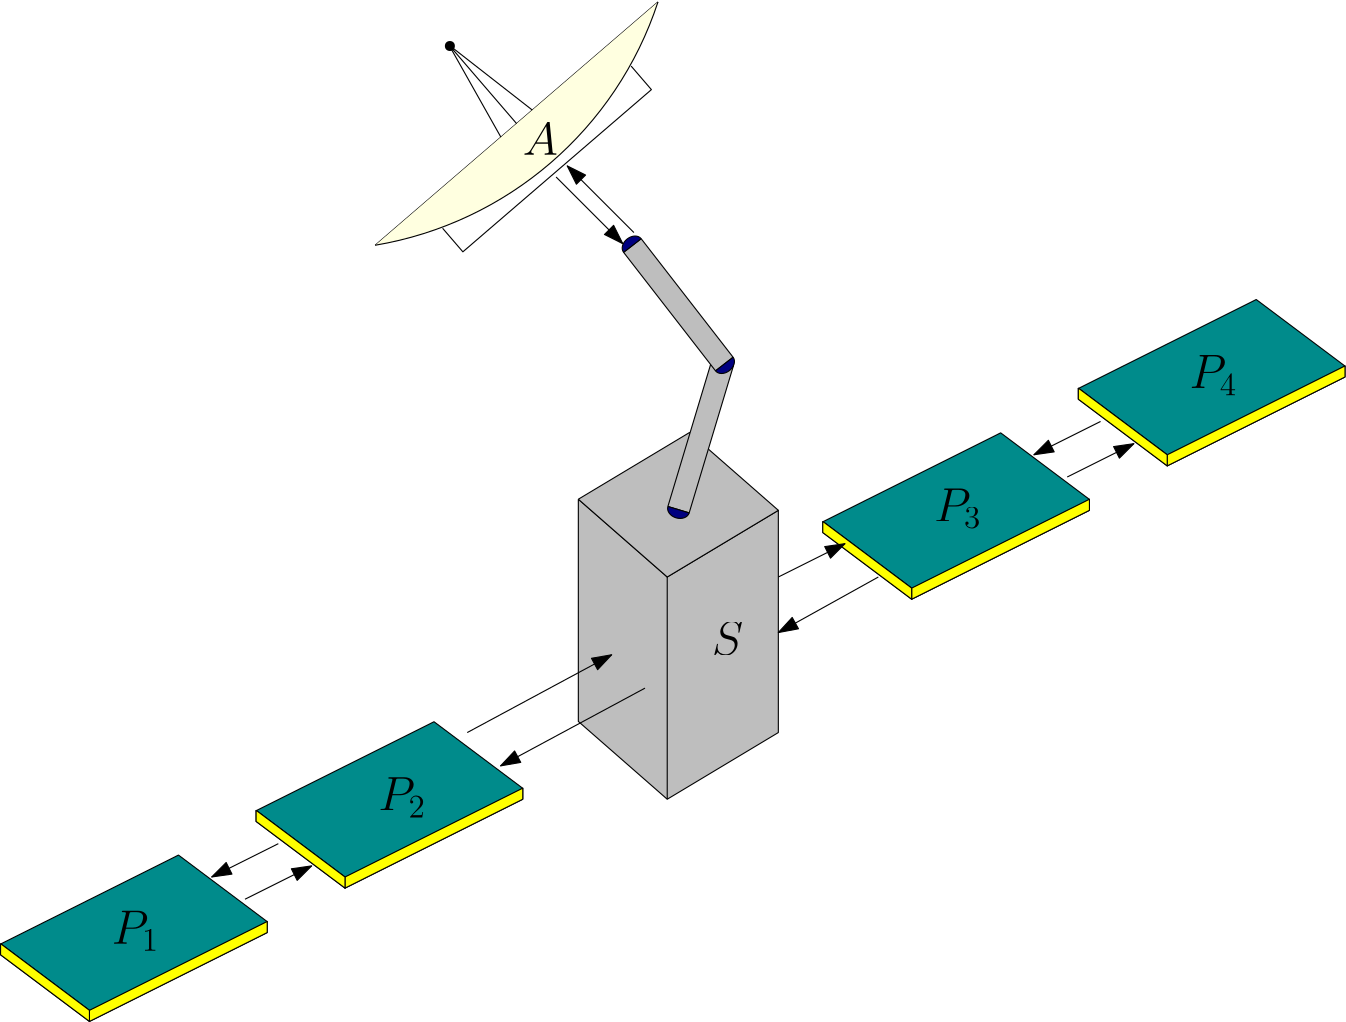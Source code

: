 <?xml version="1.0"?>
<!DOCTYPE ipe SYSTEM "ipe.dtd">
<ipe version="70212" creator="Ipe 7.2.13">
<info created="D:20211117162808" modified="D:20211117162808"/>
<ipestyle name="basic">
<symbol name="arrow/arc(spx)">
<path stroke="sym-stroke" fill="sym-stroke" pen="sym-pen">
0 0 m
-1 0.333 l
-1 -0.333 l
h
</path>
</symbol>
<symbol name="arrow/farc(spx)">
<path stroke="sym-stroke" fill="white" pen="sym-pen">
0 0 m
-1 0.333 l
-1 -0.333 l
h
</path>
</symbol>
<symbol name="arrow/ptarc(spx)">
<path stroke="sym-stroke" fill="sym-stroke" pen="sym-pen">
0 0 m
-1 0.333 l
-0.8 0 l
-1 -0.333 l
h
</path>
</symbol>
<symbol name="arrow/fptarc(spx)">
<path stroke="sym-stroke" fill="white" pen="sym-pen">
0 0 m
-1 0.333 l
-0.8 0 l
-1 -0.333 l
h
</path>
</symbol>
<symbol name="mark/circle(sx)" transformations="translations">
<path fill="sym-stroke">
0.6 0 0 0.6 0 0 e
0.4 0 0 0.4 0 0 e
</path>
</symbol>
<symbol name="mark/disk(sx)" transformations="translations">
<path fill="sym-stroke">
0.6 0 0 0.6 0 0 e
</path>
</symbol>
<symbol name="mark/fdisk(sfx)" transformations="translations">
<group>
<path fill="sym-fill">
0.5 0 0 0.5 0 0 e
</path>
<path fill="sym-stroke" fillrule="eofill">
0.6 0 0 0.6 0 0 e
0.4 0 0 0.4 0 0 e
</path>
</group>
</symbol>
<symbol name="mark/box(sx)" transformations="translations">
<path fill="sym-stroke" fillrule="eofill">
-0.6 -0.6 m
0.6 -0.6 l
0.6 0.6 l
-0.6 0.6 l
h
-0.4 -0.4 m
0.4 -0.4 l
0.4 0.4 l
-0.4 0.4 l
h
</path>
</symbol>
<symbol name="mark/square(sx)" transformations="translations">
<path fill="sym-stroke">
-0.6 -0.6 m
0.6 -0.6 l
0.6 0.6 l
-0.6 0.6 l
h
</path>
</symbol>
<symbol name="mark/fsquare(sfx)" transformations="translations">
<group>
<path fill="sym-fill">
-0.5 -0.5 m
0.5 -0.5 l
0.5 0.5 l
-0.5 0.5 l
h
</path>
<path fill="sym-stroke" fillrule="eofill">
-0.6 -0.6 m
0.6 -0.6 l
0.6 0.6 l
-0.6 0.6 l
h
-0.4 -0.4 m
0.4 -0.4 l
0.4 0.4 l
-0.4 0.4 l
h
</path>
</group>
</symbol>
<symbol name="mark/cross(sx)" transformations="translations">
<group>
<path fill="sym-stroke">
-0.43 -0.57 m
0.57 0.43 l
0.43 0.57 l
-0.57 -0.43 l
h
</path>
<path fill="sym-stroke">
-0.43 0.57 m
0.57 -0.43 l
0.43 -0.57 l
-0.57 0.43 l
h
</path>
</group>
</symbol>
<symbol name="arrow/fnormal(spx)">
<path stroke="sym-stroke" fill="white" pen="sym-pen">
0 0 m
-1 0.333 l
-1 -0.333 l
h
</path>
</symbol>
<symbol name="arrow/pointed(spx)">
<path stroke="sym-stroke" fill="sym-stroke" pen="sym-pen">
0 0 m
-1 0.333 l
-0.8 0 l
-1 -0.333 l
h
</path>
</symbol>
<symbol name="arrow/fpointed(spx)">
<path stroke="sym-stroke" fill="white" pen="sym-pen">
0 0 m
-1 0.333 l
-0.8 0 l
-1 -0.333 l
h
</path>
</symbol>
<symbol name="arrow/linear(spx)">
<path stroke="sym-stroke" pen="sym-pen">
-1 0.333 m
0 0 l
-1 -0.333 l
</path>
</symbol>
<symbol name="arrow/fdouble(spx)">
<path stroke="sym-stroke" fill="white" pen="sym-pen">
0 0 m
-1 0.333 l
-1 -0.333 l
h
-1 0 m
-2 0.333 l
-2 -0.333 l
h
</path>
</symbol>
<symbol name="arrow/double(spx)">
<path stroke="sym-stroke" fill="sym-stroke" pen="sym-pen">
0 0 m
-1 0.333 l
-1 -0.333 l
h
-1 0 m
-2 0.333 l
-2 -0.333 l
h
</path>
</symbol>
<pen name="heavier" value="0.8"/>
<pen name="fat" value="1.2"/>
<pen name="ultrafat" value="2"/>
<symbolsize name="large" value="5"/>
<symbolsize name="small" value="2"/>
<symbolsize name="tiny" value="1.1"/>
<arrowsize name="large" value="10"/>
<arrowsize name="small" value="5"/>
<arrowsize name="tiny" value="3"/>
<color name="red" value="1 0 0"/>
<color name="green" value="0 1 0"/>
<color name="blue" value="0 0 1"/>
<color name="yellow" value="1 1 0"/>
<color name="orange" value="1 0.647 0"/>
<color name="gold" value="1 0.843 0"/>
<color name="purple" value="0.627 0.125 0.941"/>
<color name="gray" value="0.745"/>
<color name="brown" value="0.647 0.165 0.165"/>
<color name="navy" value="0 0 0.502"/>
<color name="pink" value="1 0.753 0.796"/>
<color name="seagreen" value="0.18 0.545 0.341"/>
<color name="turquoise" value="0.251 0.878 0.816"/>
<color name="violet" value="0.933 0.51 0.933"/>
<color name="darkblue" value="0 0 0.545"/>
<color name="darkcyan" value="0 0.545 0.545"/>
<color name="darkgray" value="0.663"/>
<color name="darkgreen" value="0 0.392 0"/>
<color name="darkmagenta" value="0.545 0 0.545"/>
<color name="darkorange" value="1 0.549 0"/>
<color name="darkred" value="0.545 0 0"/>
<color name="lightblue" value="0.678 0.847 0.902"/>
<color name="lightcyan" value="0.878 1 1"/>
<color name="lightgray" value="0.827"/>
<color name="lightgreen" value="0.565 0.933 0.565"/>
<color name="lightyellow" value="1 1 0.878"/>
<dashstyle name="dashed" value="[4] 0"/>
<dashstyle name="dotted" value="[1 3] 0"/>
<dashstyle name="dash dotted" value="[4 2 1 2] 0"/>
<dashstyle name="dash dot dotted" value="[4 2 1 2 1 2] 0"/>
<textsize name="large" value="\large"/>
<textsize name="Large" value="\Large"/>
<textsize name="LARGE" value="\LARGE"/>
<textsize name="huge" value="\huge"/>
<textsize name="Huge" value="\Huge"/>
<textsize name="small" value="\small"/>
<textsize name="footnote" value="\footnotesize"/>
<textsize name="tiny" value="\tiny"/>
<textstyle name="center" begin="\begin{center}" end="\end{center}"/>
<textstyle name="itemize" begin="\begin{itemize}" end="\end{itemize}"/>
<textstyle name="item" begin="\begin{itemize}\item{}" end="\end{itemize}"/>
<gridsize name="4 pts" value="4"/>
<gridsize name="8 pts (~3 mm)" value="8"/>
<gridsize name="16 pts (~6 mm)" value="16"/>
<gridsize name="32 pts (~12 mm)" value="32"/>
<gridsize name="10 pts (~3.5 mm)" value="10"/>
<gridsize name="20 pts (~7 mm)" value="20"/>
<gridsize name="14 pts (~5 mm)" value="14"/>
<gridsize name="28 pts (~10 mm)" value="28"/>
<gridsize name="56 pts (~20 mm)" value="56"/>
<anglesize name="90 deg" value="90"/>
<anglesize name="60 deg" value="60"/>
<anglesize name="45 deg" value="45"/>
<anglesize name="30 deg" value="30"/>
<anglesize name="22.5 deg" value="22.5"/>
<opacity name="10%" value="0.1"/>
<opacity name="30%" value="0.3"/>
<opacity name="50%" value="0.5"/>
<opacity name="75%" value="0.75"/>
<tiling name="falling" angle="-60" step="4" width="1"/>
<tiling name="rising" angle="30" step="4" width="1"/>
</ipestyle>
<page>
<layer name="alpha"/>
<view layers="alpha" active="alpha"/>
<path layer="alpha" matrix="0.667098 0 0 0.667098 49.3264 110.301" stroke="black" fill="darkcyan">
160 560 m
112 596 l
64 572 l
16 548 l
64 512 l
160 560 l
</path>
<path matrix="0.706975 0.608247 -0.608247 0.706975 539.153 98.4664" stroke="black" fill="lightyellow">
160 752 m
304 752 l
304 752 l
</path>
<path matrix="0.706975 0.608247 -0.608247 0.706975 539.153 98.4664" stroke="black" fill="lightyellow">
160 752 m
139.257 0 0 139.257 232 871.2 304 752 a
</path>
<path matrix="0.706975 0.608247 -0.608247 0.706975 539.153 98.4664" stroke="black">
232 752 m
232 792 l
240 752 l
</path>
<path matrix="0.706975 0.608247 -0.608247 0.706975 539.153 98.4664" stroke="black">
232 792 m
224 752 l
</path>
<path matrix="0.706975 0.608247 -0.608247 0.706975 539.153 98.4664" stroke="black">
184 740 m
184 728 l
280 728 l
280 740 l
</path>
<path stroke="black">
60 476 m
60 472 l
92 448 l
92 452 l
</path>
<path stroke="black">
92 448 m
156 480 l
156 484 l
</path>
<path stroke="black">
60 476 m
92 452 l
92 448 l
</path>
<path stroke="black" fill="yellow">
92 452 m
156 484 l
156 480 l
92 448 l
92 452 l
</path>
<path stroke="black" fill="yellow">
60 476 m
92 452 l
92 448 l
60 472 l
60 476 l
</path>
<path matrix="0.667098 0 0 0.667098 141.326 158.301" stroke="black" fill="darkcyan">
160 560 m
112 596 l
64 572 l
16 548 l
64 512 l
160 560 l
</path>
<path matrix="1 0 0 1 92 48" stroke="black">
60 476 m
60 472 l
92 448 l
92 452 l
</path>
<path matrix="1 0 0 1 92 48" stroke="black">
92 448 m
156 480 l
156 484 l
</path>
<path matrix="1 0 0 1 92 48" stroke="black">
60 476 m
92 452 l
92 448 l
</path>
<path matrix="1 0 0 1 92 48" stroke="black" fill="yellow">
92 452 m
156 484 l
156 480 l
92 448 l
92 452 l
</path>
<path matrix="1 0 0 1 92 48" stroke="black" fill="yellow">
60 476 m
92 452 l
92 448 l
60 472 l
60 476 l
</path>
<path matrix="0.667098 0 0 0.667098 345.326 262.301" stroke="black" fill="darkcyan">
160 560 m
112 596 l
64 572 l
16 548 l
64 512 l
160 560 l
</path>
<path matrix="1 0 0 1 296 152" stroke="black">
60 476 m
60 472 l
92 448 l
92 452 l
</path>
<path matrix="1 0 0 1 296 152" stroke="black">
92 448 m
156 480 l
156 484 l
</path>
<path matrix="1 0 0 1 296 152" stroke="black">
60 476 m
92 452 l
92 448 l
</path>
<path matrix="1 0 0 1 296 152" stroke="black" fill="yellow">
92 452 m
156 484 l
156 480 l
92 448 l
92 452 l
</path>
<path matrix="1 0 0 1 296 152" stroke="black" fill="yellow">
60 476 m
92 452 l
92 448 l
60 472 l
60 476 l
</path>
<path matrix="0.667098 0 0 0.667098 437.326 310.301" stroke="black" fill="darkcyan">
160 560 m
112 596 l
64 572 l
16 548 l
64 512 l
160 560 l
</path>
<path matrix="1 0 0 1 388 200" stroke="black">
60 476 m
60 472 l
92 448 l
92 452 l
</path>
<path matrix="1 0 0 1 388 200" stroke="black">
92 448 m
156 480 l
156 484 l
</path>
<path matrix="1 0 0 1 388 200" stroke="black">
60 476 m
92 452 l
92 448 l
</path>
<path matrix="1 0 0 1 388 200" stroke="black" fill="yellow">
92 452 m
156 484 l
156 480 l
92 448 l
92 452 l
</path>
<path matrix="1 0 0 1 388 200" stroke="black" fill="yellow">
60 476 m
92 452 l
92 448 l
60 472 l
60 476 l
</path>
<path matrix="1 0 0 1 -100 124" stroke="black" fill="gray">
368 512 m
368 432 l
400 404 l
440 428 l
440 508 l
400 484 l
368 512 l
</path>
<path matrix="1 0 0 1 -100 124" stroke="black" fill="gray">
368 512 m
408 536 l
440 508 l
400 484 l
368 512 l
</path>
<path matrix="1 0 0 1 -100 124" stroke="black" fill="yellow">
400 484 m
400 404 l
</path>
<use matrix="0.750495 0.660876 -0.660876 0.750495 573.072 127.835" name="mark/disk(sx)" pos="180 736" size="normal" stroke="black"/>
<path matrix="0.957593 -0.288125 0.220331 0.732277 -176.627 214.666" stroke="black" fill="gray">
336 704 m
336 776 l
344 776 l
344 704 l
336 704 l
</path>
<path matrix="0.957593 -0.288125 0.220331 0.732277 -176.627 214.666" stroke="black" fill="navy">
344 704 m
4 0 0 -4 340 704 336 704 a
</path>
<path matrix="0.957593 -0.288125 0.220331 0.732277 -176.627 214.666" stroke="black" fill="gray">
344 776 m
4 0 0 -4 340 776 344 776 a
</path>
<path matrix="0.957593 -0.288125 0.220331 0.732277 -176.627 214.666" stroke="black" fill="gray">
344 776 m
4 0 0 -4 340 776 344 776 a
</path>
<path matrix="0.957593 -0.288125 0.220331 0.732277 -176.627 214.666" stroke="black" fill="navy">
344 776 m
4 0 0 4 340 776 336 776 a
</path>
<path matrix="0.957593 -0.288125 0.220331 0.732277 -176.627 214.666" stroke="black">
336 776 m
344 776 l
</path>
<path matrix="0.957593 -0.288125 0.220331 0.732277 -176.627 214.666" stroke="black">
336 704 m
344 704 l
</path>
<path matrix="0.790154 0.612908 -0.459681 0.592616 375.511 59.0757" stroke="black" fill="gray">
336 704 m
336 776 l
344 776 l
344 704 l
336 704 l
</path>
<path matrix="0.790154 0.612908 -0.459681 0.592616 375.511 59.0757" stroke="black" fill="navy">
344 704 m
4 0 0 -4 340 704 336 704 a
</path>
<path matrix="0.790154 0.612908 -0.459681 0.592616 375.511 59.0757" stroke="black" fill="gray">
344 776 m
4 0 0 -4 340 776 344 776 a
</path>
<path matrix="0.790154 0.612908 -0.459681 0.592616 375.511 59.0757" stroke="black" fill="gray">
344 776 m
4 0 0 -4 340 776 344 776 a
</path>
<path matrix="0.790154 0.612908 -0.459681 0.592616 375.511 59.0757" stroke="black" fill="navy">
344 776 m
4 0 0 4 340 776 336 776 a
</path>
<path matrix="0.790154 0.612908 -0.459681 0.592616 375.511 59.0757" stroke="black">
336 776 m
344 776 l
</path>
<path matrix="0.790154 0.612908 -0.459681 0.592616 375.511 59.0757" stroke="black">
336 704 m
344 704 l
</path>
<path stroke="black" arrow="normal/normal">
160 512 m
136 500 l
</path>
<path stroke="black" arrow="normal/normal">
148 492 m
172 504 l
</path>
<text matrix="1 0 0 1 -8 0" transformations="translations" pos="108 476" stroke="black" type="label" width="17.216" height="11.766" depth="2.58" valign="baseline" size="LARGE" style="math">P_1</text>
<text matrix="1 0 0 1 88 48" transformations="translations" pos="108 476" stroke="black" type="label" width="17.216" height="11.766" depth="2.58" valign="baseline" size="LARGE" style="math">P_2</text>
<text matrix="1 0 0 1 288 152" transformations="translations" pos="108 476" stroke="black" type="label" width="17.216" height="11.766" depth="2.58" valign="baseline" size="LARGE" style="math">P_3</text>
<text matrix="1 0 0 1 380 200" transformations="translations" pos="108 476" stroke="black" type="label" width="17.216" height="11.766" depth="2.58" valign="baseline" size="LARGE" style="math">P_4</text>
<path stroke="black" arrow="normal/normal">
444 644 m
468 656 l
</path>
<path stroke="black" arrow="normal/normal">
456 664 m
432 652 l
</path>
<path stroke="black" arrow="normal/normal">
288 732 m
264 756 l
</path>
<path stroke="black" arrow="normal/normal">
260 752 m
284 728 l
</path>
<text transformations="translations" pos="316 580" stroke="black" type="label" width="11.369" height="11.764" depth="0" valign="baseline" size="LARGE" style="math">S</text>
<text transformations="translations" pos="248 760" stroke="black" type="label" width="12.636" height="11.764" depth="0" valign="baseline" size="LARGE" style="math">A</text>
<path stroke="black" arrow="normal/normal">
228 552 m
280 580 l
</path>
<path stroke="black" arrow="normal/normal">
340 608 m
364 620 l
</path>
<path stroke="black" arrow="normal/normal">
376 608 m
340 588 l
</path>
<path stroke="black" arrow="normal/normal">
292 568 m
240 540 l
</path>
</page>
</ipe>
